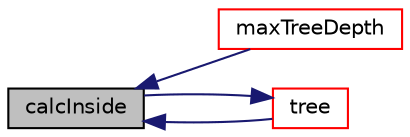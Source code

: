 digraph "calcInside"
{
  bgcolor="transparent";
  edge [fontname="Helvetica",fontsize="10",labelfontname="Helvetica",labelfontsize="10"];
  node [fontname="Helvetica",fontsize="10",shape=record];
  rankdir="LR";
  Node1 [label="calcInside",height=0.2,width=0.4,color="black", fillcolor="grey75", style="filled", fontcolor="black"];
  Node1 -> Node2 [dir="back",color="midnightblue",fontsize="10",style="solid",fontname="Helvetica"];
  Node2 [label="maxTreeDepth",height=0.2,width=0.4,color="red",URL="$a02783.html#a063ac52d0921869ead64407c83ab0f9b",tooltip="Return max tree depth of octree. "];
  Node1 -> Node3 [dir="back",color="midnightblue",fontsize="10",style="solid",fontname="Helvetica"];
  Node3 [label="tree",height=0.2,width=0.4,color="red",URL="$a02783.html#aae4907f8216f4c6460830b79104a919c",tooltip="Demand driven construction of the octree. "];
  Node3 -> Node1 [dir="back",color="midnightblue",fontsize="10",style="solid",fontname="Helvetica"];
}
